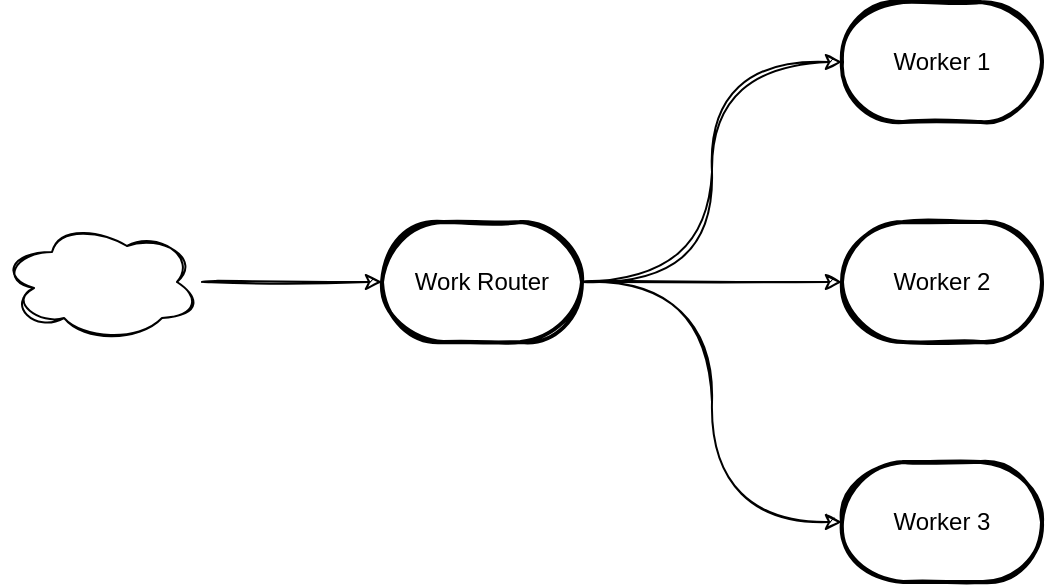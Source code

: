 <mxfile version="19.0.3" type="device"><diagram id="mtQWTRJlKCaNBSDSNLCP" name="Page-1"><mxGraphModel dx="1038" dy="696" grid="1" gridSize="10" guides="1" tooltips="1" connect="1" arrows="1" fold="1" page="1" pageScale="1" pageWidth="850" pageHeight="1100" math="0" shadow="0"><root><mxCell id="0"/><mxCell id="1" parent="0"/><mxCell id="eCaY2M7ygv6s4P4s_WYs-10" style="edgeStyle=orthogonalEdgeStyle;curved=1;rounded=0;orthogonalLoop=1;jettySize=auto;html=1;entryX=0;entryY=0.5;entryDx=0;entryDy=0;entryPerimeter=0;sketch=1;shadow=0;" edge="1" parent="1" source="eCaY2M7ygv6s4P4s_WYs-1" target="eCaY2M7ygv6s4P4s_WYs-3"><mxGeometry relative="1" as="geometry"/></mxCell><mxCell id="eCaY2M7ygv6s4P4s_WYs-1" value="" style="ellipse;shape=cloud;whiteSpace=wrap;html=1;align=center;sketch=1;shadow=0;" vertex="1" parent="1"><mxGeometry x="80" y="380" width="100" height="60" as="geometry"/></mxCell><mxCell id="eCaY2M7ygv6s4P4s_WYs-7" style="edgeStyle=orthogonalEdgeStyle;rounded=0;orthogonalLoop=1;jettySize=auto;html=1;entryX=0;entryY=0.5;entryDx=0;entryDy=0;entryPerimeter=0;curved=1;sketch=1;shadow=0;" edge="1" parent="1" source="eCaY2M7ygv6s4P4s_WYs-3" target="eCaY2M7ygv6s4P4s_WYs-6"><mxGeometry relative="1" as="geometry"/></mxCell><mxCell id="eCaY2M7ygv6s4P4s_WYs-8" style="edgeStyle=orthogonalEdgeStyle;curved=1;rounded=0;orthogonalLoop=1;jettySize=auto;html=1;exitX=1;exitY=0.5;exitDx=0;exitDy=0;exitPerimeter=0;entryX=0;entryY=0.5;entryDx=0;entryDy=0;entryPerimeter=0;sketch=1;shadow=0;" edge="1" parent="1" source="eCaY2M7ygv6s4P4s_WYs-3" target="eCaY2M7ygv6s4P4s_WYs-5"><mxGeometry relative="1" as="geometry"/></mxCell><mxCell id="eCaY2M7ygv6s4P4s_WYs-9" style="edgeStyle=orthogonalEdgeStyle;curved=1;rounded=0;orthogonalLoop=1;jettySize=auto;html=1;exitX=1;exitY=0.5;exitDx=0;exitDy=0;exitPerimeter=0;entryX=0;entryY=0.5;entryDx=0;entryDy=0;entryPerimeter=0;sketch=1;shadow=0;" edge="1" parent="1" source="eCaY2M7ygv6s4P4s_WYs-3" target="eCaY2M7ygv6s4P4s_WYs-4"><mxGeometry relative="1" as="geometry"/></mxCell><mxCell id="eCaY2M7ygv6s4P4s_WYs-3" value="Work Router" style="strokeWidth=2;html=1;shape=mxgraph.flowchart.terminator;whiteSpace=wrap;sketch=1;shadow=0;" vertex="1" parent="1"><mxGeometry x="270" y="380" width="100" height="60" as="geometry"/></mxCell><mxCell id="eCaY2M7ygv6s4P4s_WYs-4" value="Worker 1" style="strokeWidth=2;html=1;shape=mxgraph.flowchart.terminator;whiteSpace=wrap;sketch=1;shadow=0;" vertex="1" parent="1"><mxGeometry x="500" y="270" width="100" height="60" as="geometry"/></mxCell><mxCell id="eCaY2M7ygv6s4P4s_WYs-5" value="Worker 2" style="strokeWidth=2;html=1;shape=mxgraph.flowchart.terminator;whiteSpace=wrap;sketch=1;shadow=0;" vertex="1" parent="1"><mxGeometry x="500" y="380" width="100" height="60" as="geometry"/></mxCell><mxCell id="eCaY2M7ygv6s4P4s_WYs-6" value="Worker 3" style="strokeWidth=2;html=1;shape=mxgraph.flowchart.terminator;whiteSpace=wrap;sketch=1;shadow=0;" vertex="1" parent="1"><mxGeometry x="500" y="500" width="100" height="60" as="geometry"/></mxCell></root></mxGraphModel></diagram></mxfile>